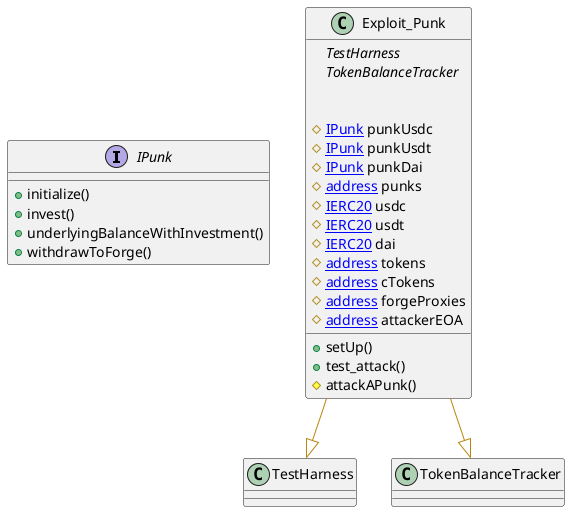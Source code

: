 @startuml

interface IPunk {
    ' -- inheritance --

    ' -- usingFor --

    ' -- vars --

    ' -- methods --
	+initialize()
	+invest()
	+underlyingBalanceWithInvestment()
	+withdrawToForge()

}


class Exploit_Punk {
    ' -- inheritance --
	{abstract}TestHarness
	{abstract}TokenBalanceTracker

    ' -- usingFor --

    ' -- vars --
	#[[IPunk]] punkUsdc
	#[[IPunk]] punkUsdt
	#[[IPunk]] punkDai
	#[[address]] punks
	#[[IERC20]] usdc
	#[[IERC20]] usdt
	#[[IERC20]] dai
	#[[address]] tokens
	#[[address]] cTokens
	#[[address]] forgeProxies
	#[[address]] attackerEOA

    ' -- methods --
	+setUp()
	+test_attack()
	#attackAPunk()

}
' -- inheritance / usingFor --
Exploit_Punk --[#DarkGoldenRod]|> TestHarness
Exploit_Punk --[#DarkGoldenRod]|> TokenBalanceTracker

@enduml